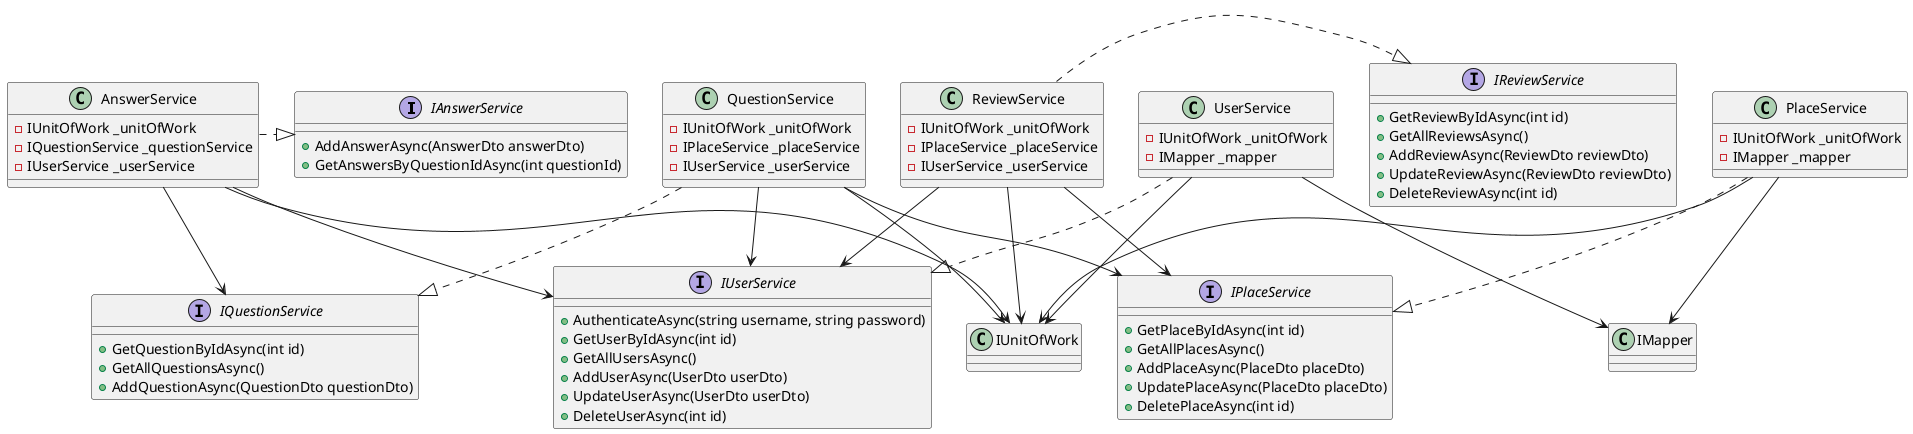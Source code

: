 @startuml
interface IAnswerService {
  + AddAnswerAsync(AnswerDto answerDto)
  + GetAnswersByQuestionIdAsync(int questionId)
}

interface IPlaceService {
  + GetPlaceByIdAsync(int id)
  + GetAllPlacesAsync()
  + AddPlaceAsync(PlaceDto placeDto)
  + UpdatePlaceAsync(PlaceDto placeDto)
  + DeletePlaceAsync(int id)
}

interface IQuestionService {
  + GetQuestionByIdAsync(int id)
  + GetAllQuestionsAsync()
  + AddQuestionAsync(QuestionDto questionDto)
}

interface IReviewService {
  + GetReviewByIdAsync(int id)
  + GetAllReviewsAsync()
  + AddReviewAsync(ReviewDto reviewDto)
  + UpdateReviewAsync(ReviewDto reviewDto)
  + DeleteReviewAsync(int id)
}

interface IUserService {
  + AuthenticateAsync(string username, string password)
  + GetUserByIdAsync(int id)
  + GetAllUsersAsync()
  + AddUserAsync(UserDto userDto)
  + UpdateUserAsync(UserDto userDto)
  + DeleteUserAsync(int id)
}

class AnswerService {
  - IUnitOfWork _unitOfWork
  - IQuestionService _questionService
  - IUserService _userService
}

class PlaceService {
  - IUnitOfWork _unitOfWork
  - IMapper _mapper
}

class QuestionService {
  - IUnitOfWork _unitOfWork
  - IPlaceService _placeService
  - IUserService _userService
}

class ReviewService {
  - IUnitOfWork _unitOfWork
  - IPlaceService _placeService
  - IUserService _userService
}

class UserService {
  - IUnitOfWork _unitOfWork
  - IMapper _mapper
}

AnswerService .|> IAnswerService
PlaceService .|> IPlaceService
QuestionService .|> IQuestionService
ReviewService .|> IReviewService
UserService .|> IUserService

AnswerService --> IUnitOfWork
AnswerService --> IQuestionService
AnswerService --> IUserService

PlaceService --> IUnitOfWork
PlaceService --> IMapper

QuestionService --> IUnitOfWork
QuestionService --> IPlaceService
QuestionService --> IUserService

ReviewService --> IUnitOfWork
ReviewService --> IPlaceService
ReviewService --> IUserService

UserService --> IUnitOfWork
UserService --> IMapper
@enduml